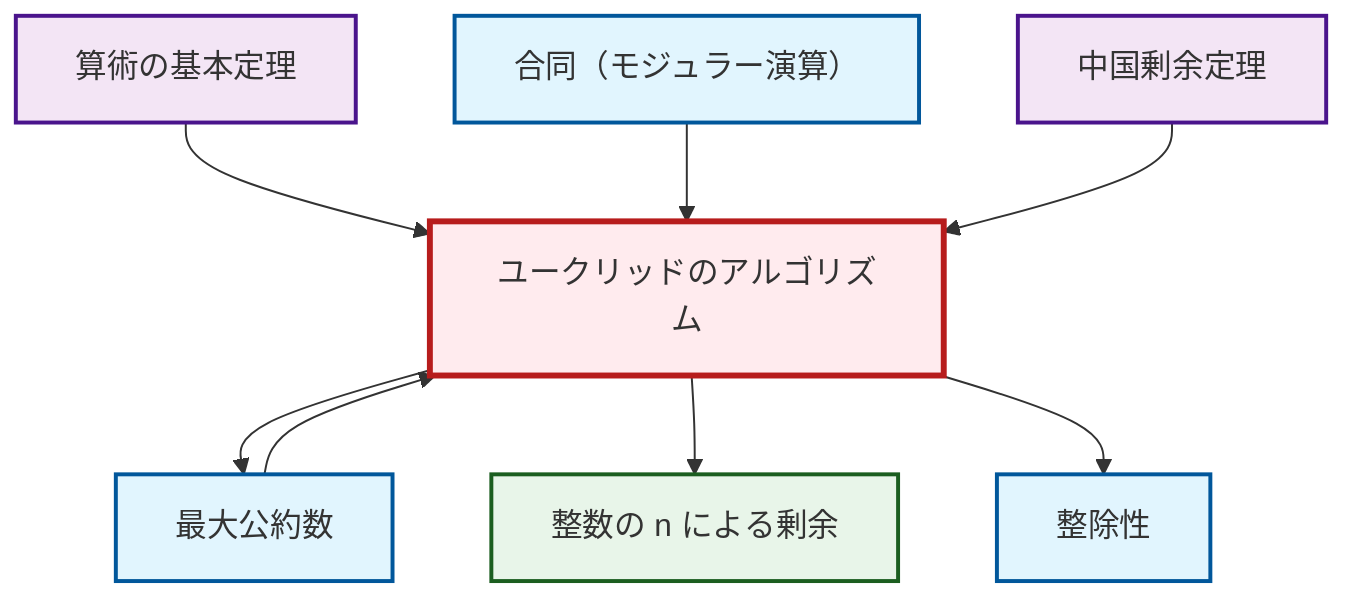 graph TD
    classDef definition fill:#e1f5fe,stroke:#01579b,stroke-width:2px
    classDef theorem fill:#f3e5f5,stroke:#4a148c,stroke-width:2px
    classDef axiom fill:#fff3e0,stroke:#e65100,stroke-width:2px
    classDef example fill:#e8f5e9,stroke:#1b5e20,stroke-width:2px
    classDef current fill:#ffebee,stroke:#b71c1c,stroke-width:3px
    thm-euclidean-algorithm["ユークリッドのアルゴリズム"]:::theorem
    def-congruence["合同（モジュラー演算）"]:::definition
    def-gcd["最大公約数"]:::definition
    def-divisibility["整除性"]:::definition
    thm-fundamental-arithmetic["算術の基本定理"]:::theorem
    ex-quotient-integers-mod-n["整数の n による剰余"]:::example
    thm-chinese-remainder["中国剰余定理"]:::theorem
    thm-fundamental-arithmetic --> thm-euclidean-algorithm
    def-congruence --> thm-euclidean-algorithm
    thm-chinese-remainder --> thm-euclidean-algorithm
    def-gcd --> thm-euclidean-algorithm
    thm-euclidean-algorithm --> def-gcd
    thm-euclidean-algorithm --> ex-quotient-integers-mod-n
    thm-euclidean-algorithm --> def-divisibility
    class thm-euclidean-algorithm current